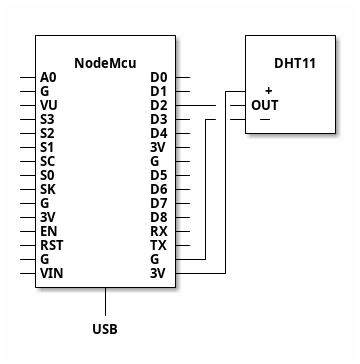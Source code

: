 @startditaa

 +-------------+      +--------+
 |             |      |        |
 |   NodeMcu   |      |  DHT11 |
-+A0         D0+-     |        |
-+G          D1+-   +-+ +      |
-+VU         D2+----|-+OUT     |
-+S3         D3+- +-|-+ -      |
-+S2         D4+- | | +--------+
-+S1         3V+- | |
-+SC         G +- | |
-+S0         D5+- | |
-+SK         D6+- | |
-+G          D7+- | |
-+3V         D8+- | |
-+EN         RX+- | |
-+RST        TX+- | |
-+G          G +--+ |
-+VIN        3V+----+
 +------+------+
        |
        |
       USB

@endditaa